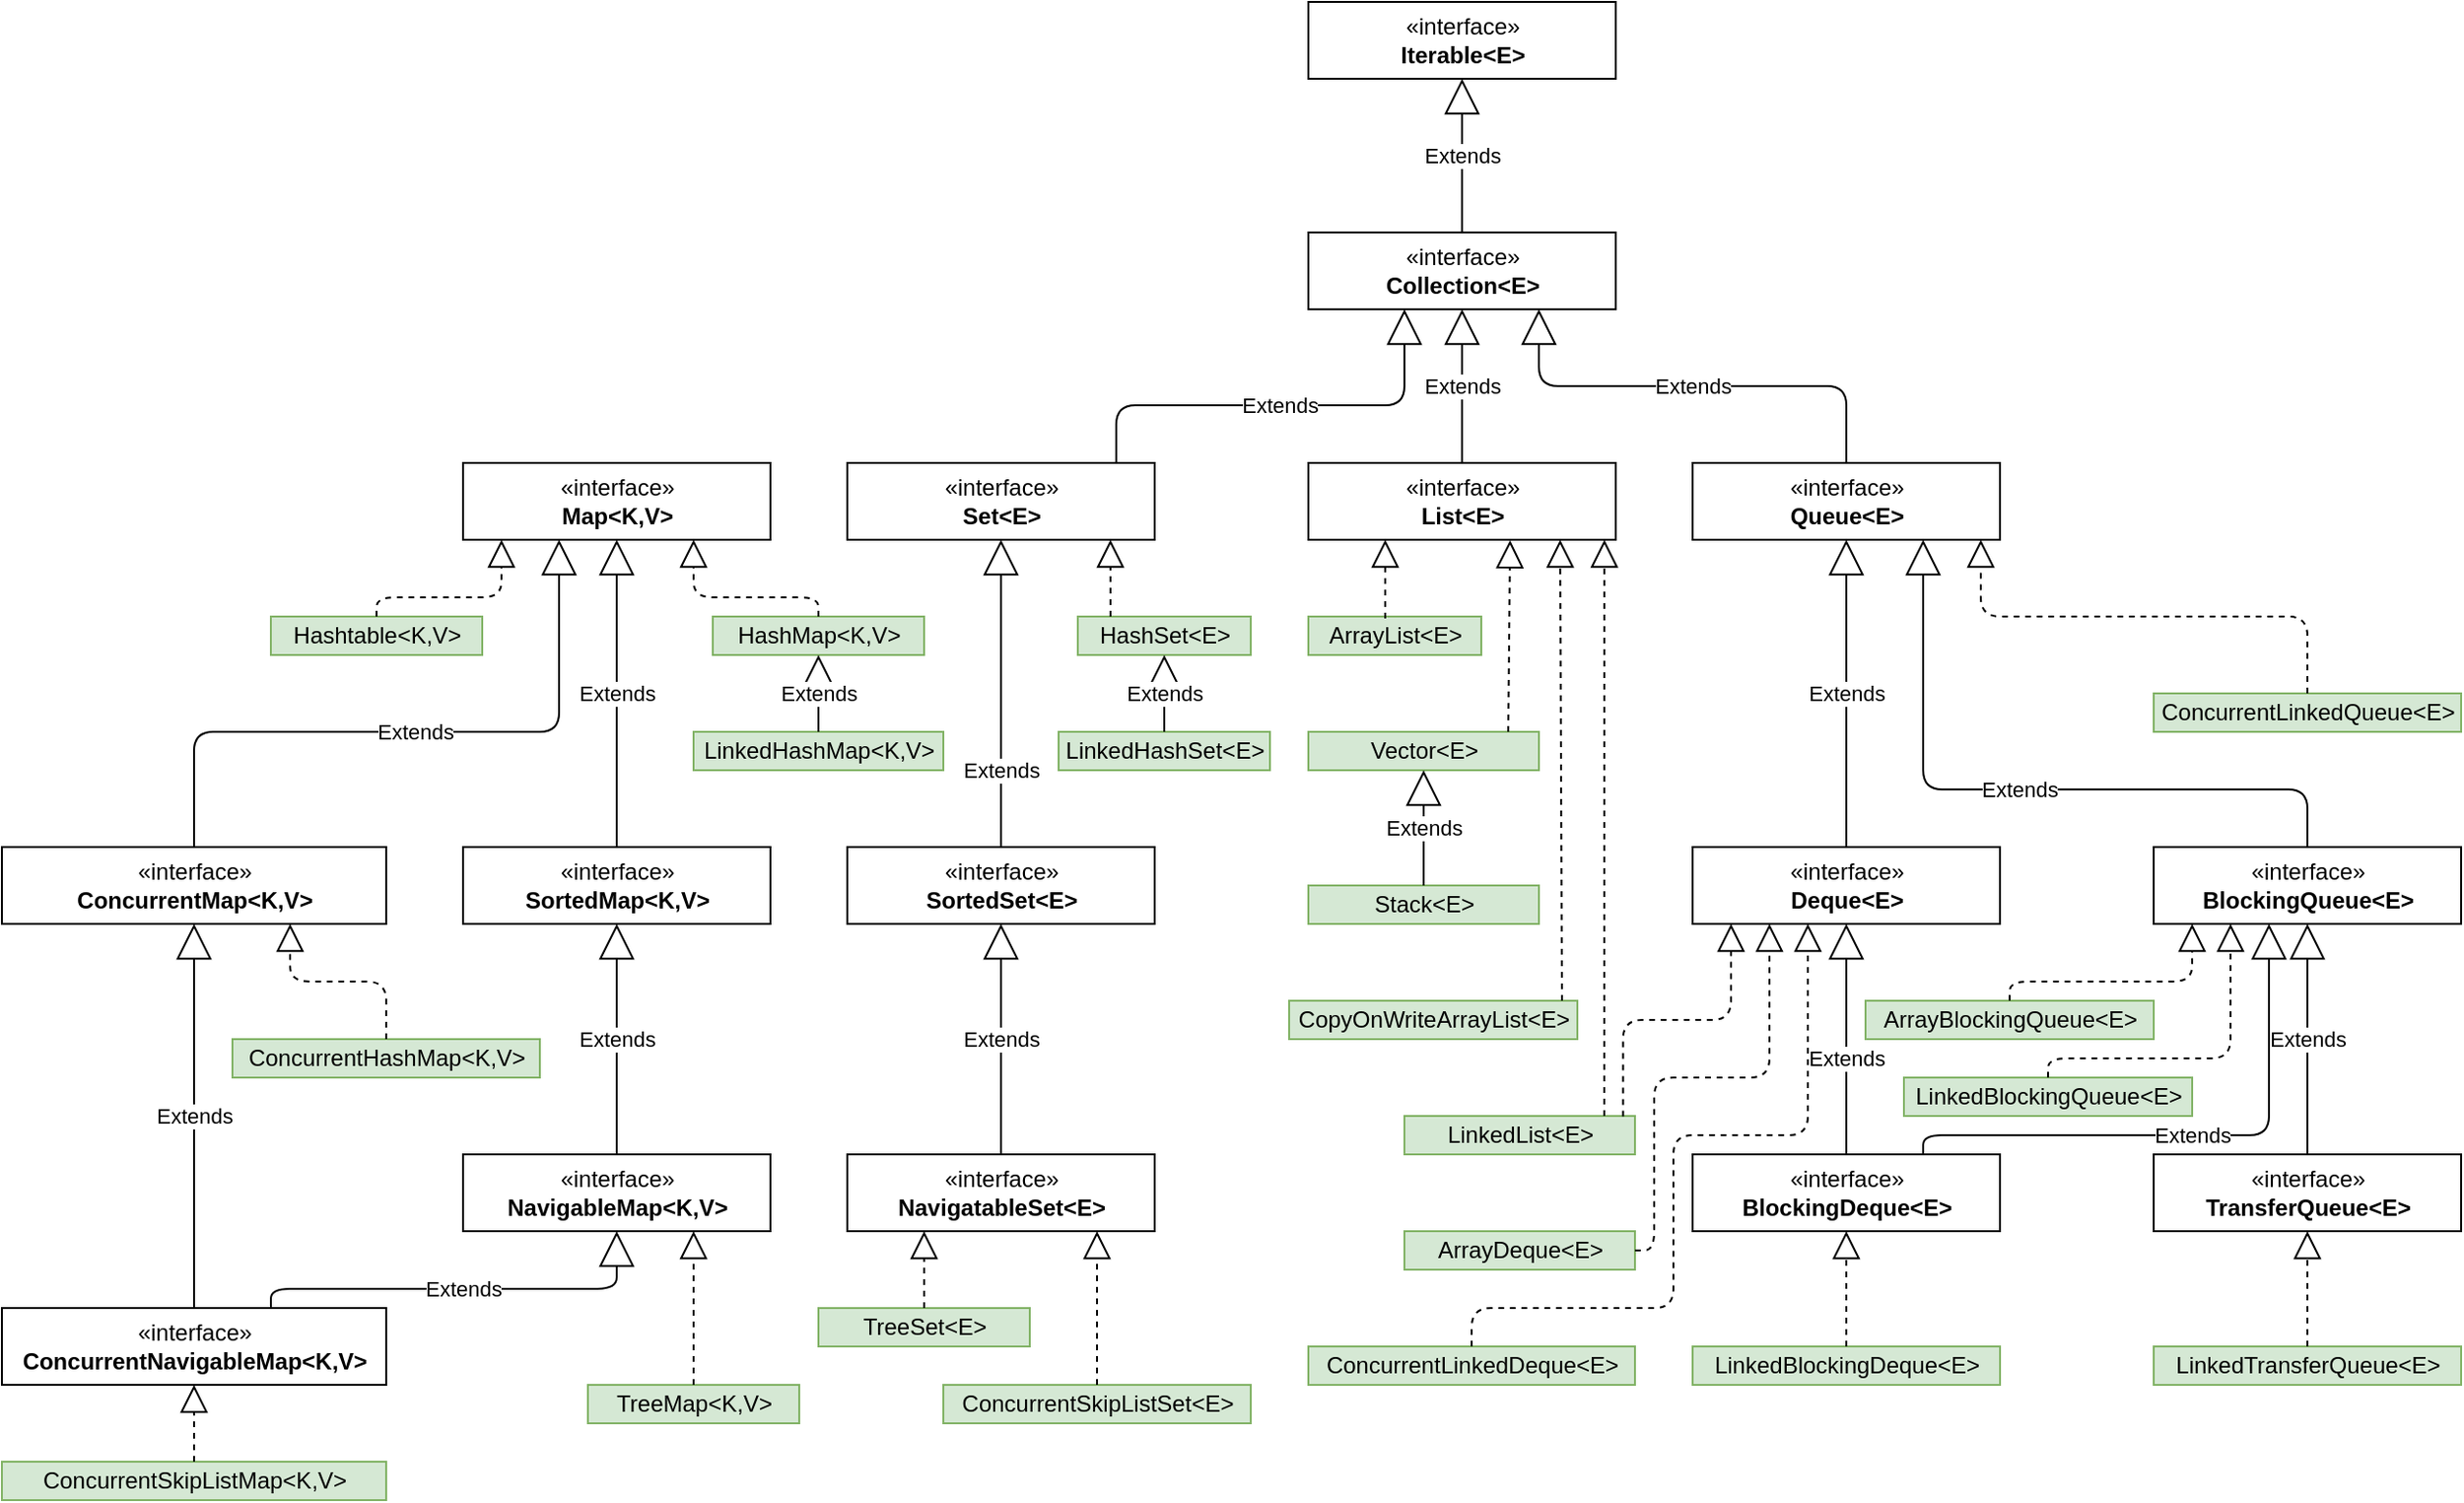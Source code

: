 <mxfile version="14.6.13" type="device"><diagram name="Page-1" id="c4acf3e9-155e-7222-9cf6-157b1a14988f"><mxGraphModel dx="1886" dy="1206" grid="1" gridSize="10" guides="1" tooltips="1" connect="1" arrows="1" fold="1" page="0" pageScale="1" pageWidth="850" pageHeight="1100" background="none" math="0" shadow="0"><root><mxCell id="0"/><mxCell id="1" parent="0"/><mxCell id="1TqUdsVa3ItKj9fFUl2J-1" value="«interface»&lt;br&gt;&lt;b&gt;Iterable&amp;lt;E&amp;gt;&lt;br&gt;&lt;/b&gt;" style="html=1;" parent="1" vertex="1"><mxGeometry x="80" y="-80" width="160" height="40" as="geometry"/></mxCell><mxCell id="1TqUdsVa3ItKj9fFUl2J-2" value="«interface»&lt;br&gt;&lt;b&gt;Collection&amp;lt;E&amp;gt;&lt;/b&gt;" style="html=1;" parent="1" vertex="1"><mxGeometry x="80" y="40" width="160" height="40" as="geometry"/></mxCell><mxCell id="1TqUdsVa3ItKj9fFUl2J-3" value="«interface»&lt;br&gt;&lt;b&gt;Map&amp;lt;K,V&amp;gt;&lt;/b&gt;" style="html=1;" parent="1" vertex="1"><mxGeometry x="-360" y="160" width="160" height="40" as="geometry"/></mxCell><mxCell id="1TqUdsVa3ItKj9fFUl2J-4" value="«interface»&lt;br&gt;&lt;b&gt;Set&amp;lt;E&amp;gt;&lt;/b&gt;" style="html=1;" parent="1" vertex="1"><mxGeometry x="-160" y="160" width="160" height="40" as="geometry"/></mxCell><mxCell id="1TqUdsVa3ItKj9fFUl2J-5" value="«interface»&lt;br&gt;&lt;b&gt;List&amp;lt;E&amp;gt;&lt;/b&gt;" style="html=1;" parent="1" vertex="1"><mxGeometry x="80" y="160" width="160" height="40" as="geometry"/></mxCell><mxCell id="1TqUdsVa3ItKj9fFUl2J-6" value="«interface»&lt;br&gt;&lt;b&gt;Queue&amp;lt;E&amp;gt;&lt;/b&gt;" style="html=1;" parent="1" vertex="1"><mxGeometry x="280" y="160" width="160" height="40" as="geometry"/></mxCell><mxCell id="1TqUdsVa3ItKj9fFUl2J-10" value="Extends" style="endArrow=block;endSize=16;endFill=0;html=1;" parent="1" source="1TqUdsVa3ItKj9fFUl2J-5" target="1TqUdsVa3ItKj9fFUl2J-2" edge="1"><mxGeometry width="160" relative="1" as="geometry"><mxPoint x="150" y="260" as="sourcePoint"/><mxPoint x="310" y="260" as="targetPoint"/></mxGeometry></mxCell><mxCell id="1TqUdsVa3ItKj9fFUl2J-12" value="Extends" style="endArrow=block;endSize=16;endFill=0;html=1;entryX=0.5;entryY=1;entryDx=0;entryDy=0;" parent="1" source="1TqUdsVa3ItKj9fFUl2J-2" target="1TqUdsVa3ItKj9fFUl2J-1" edge="1"><mxGeometry width="160" relative="1" as="geometry"><mxPoint x="180" y="60" as="sourcePoint"/><mxPoint x="310" y="260" as="targetPoint"/></mxGeometry></mxCell><mxCell id="1TqUdsVa3ItKj9fFUl2J-15" value="Extends" style="endArrow=block;endSize=16;endFill=0;html=1;edgeStyle=orthogonalEdgeStyle;" parent="1" source="1TqUdsVa3ItKj9fFUl2J-4" target="1TqUdsVa3ItKj9fFUl2J-2" edge="1"><mxGeometry width="160" relative="1" as="geometry"><mxPoint x="-60" y="270" as="sourcePoint"/><mxPoint x="120" y="110" as="targetPoint"/><Array as="points"><mxPoint x="-20" y="130"/><mxPoint x="130" y="130"/></Array></mxGeometry></mxCell><mxCell id="1TqUdsVa3ItKj9fFUl2J-17" value="Extends" style="endArrow=block;endSize=16;endFill=0;html=1;exitX=0.5;exitY=0;exitDx=0;exitDy=0;edgeStyle=orthogonalEdgeStyle;entryX=0.75;entryY=1;entryDx=0;entryDy=0;" parent="1" source="1TqUdsVa3ItKj9fFUl2J-6" target="1TqUdsVa3ItKj9fFUl2J-2" edge="1"><mxGeometry width="160" relative="1" as="geometry"><mxPoint x="-60" y="270" as="sourcePoint"/><mxPoint x="100" y="270" as="targetPoint"/></mxGeometry></mxCell><mxCell id="1TqUdsVa3ItKj9fFUl2J-18" value="«interface»&lt;br&gt;&lt;b&gt;ConcurrentMap&amp;lt;K,V&amp;gt;&lt;/b&gt;" style="html=1;" parent="1" vertex="1"><mxGeometry x="-600" y="360" width="200" height="40" as="geometry"/></mxCell><mxCell id="1TqUdsVa3ItKj9fFUl2J-20" value="«interface»&lt;br&gt;&lt;b&gt;SortedMap&amp;lt;K,V&amp;gt;&lt;/b&gt;" style="html=1;" parent="1" vertex="1"><mxGeometry x="-360" y="360" width="160" height="40" as="geometry"/></mxCell><mxCell id="1TqUdsVa3ItKj9fFUl2J-21" value="«interface»&lt;br&gt;&lt;b&gt;ConcurrentNavigableMap&amp;lt;K,V&amp;gt;&lt;/b&gt;" style="html=1;" parent="1" vertex="1"><mxGeometry x="-600" y="600" width="200" height="40" as="geometry"/></mxCell><mxCell id="1TqUdsVa3ItKj9fFUl2J-22" value="«interface»&lt;br&gt;&lt;b&gt;NavigableMap&amp;lt;K,V&amp;gt;&lt;/b&gt;" style="html=1;" parent="1" vertex="1"><mxGeometry x="-360" y="520" width="160" height="40" as="geometry"/></mxCell><mxCell id="1TqUdsVa3ItKj9fFUl2J-23" value="Extends" style="endArrow=block;endSize=16;endFill=0;html=1;exitX=0.5;exitY=0;exitDx=0;exitDy=0;" parent="1" source="1TqUdsVa3ItKj9fFUl2J-20" target="1TqUdsVa3ItKj9fFUl2J-3" edge="1"><mxGeometry width="160" relative="1" as="geometry"><mxPoint x="-100" y="310" as="sourcePoint"/><mxPoint x="60" y="310" as="targetPoint"/></mxGeometry></mxCell><mxCell id="1TqUdsVa3ItKj9fFUl2J-24" value="Extends" style="endArrow=block;endSize=16;endFill=0;html=1;edgeStyle=orthogonalEdgeStyle;" parent="1" source="1TqUdsVa3ItKj9fFUl2J-18" target="1TqUdsVa3ItKj9fFUl2J-3" edge="1"><mxGeometry width="160" relative="1" as="geometry"><mxPoint x="-270" y="370" as="sourcePoint"/><mxPoint x="-270" y="250" as="targetPoint"/><Array as="points"><mxPoint x="-500" y="300"/><mxPoint x="-310" y="300"/></Array></mxGeometry></mxCell><mxCell id="1TqUdsVa3ItKj9fFUl2J-26" value="Extends" style="endArrow=block;endSize=16;endFill=0;html=1;exitX=0.5;exitY=0;exitDx=0;exitDy=0;" parent="1" source="1TqUdsVa3ItKj9fFUl2J-22" target="1TqUdsVa3ItKj9fFUl2J-20" edge="1"><mxGeometry width="160" relative="1" as="geometry"><mxPoint x="-100" y="310" as="sourcePoint"/><mxPoint x="60" y="310" as="targetPoint"/></mxGeometry></mxCell><mxCell id="1TqUdsVa3ItKj9fFUl2J-27" value="Extends" style="endArrow=block;endSize=16;endFill=0;html=1;" parent="1" source="1TqUdsVa3ItKj9fFUl2J-21" target="1TqUdsVa3ItKj9fFUl2J-18" edge="1"><mxGeometry width="160" relative="1" as="geometry"><mxPoint x="-100" y="310" as="sourcePoint"/><mxPoint x="60" y="310" as="targetPoint"/></mxGeometry></mxCell><mxCell id="1TqUdsVa3ItKj9fFUl2J-29" value="Extends" style="endArrow=block;endSize=16;endFill=0;html=1;edgeStyle=orthogonalEdgeStyle;" parent="1" source="1TqUdsVa3ItKj9fFUl2J-21" target="1TqUdsVa3ItKj9fFUl2J-22" edge="1"><mxGeometry width="160" relative="1" as="geometry"><mxPoint x="-100" y="310" as="sourcePoint"/><mxPoint x="60" y="310" as="targetPoint"/><Array as="points"><mxPoint x="-460" y="590"/><mxPoint x="-280" y="590"/></Array></mxGeometry></mxCell><mxCell id="1TqUdsVa3ItKj9fFUl2J-30" value="«interface»&lt;br&gt;&lt;b&gt;SortedSet&amp;lt;E&amp;gt;&lt;/b&gt;" style="html=1;" parent="1" vertex="1"><mxGeometry x="-160" y="360" width="160" height="40" as="geometry"/></mxCell><mxCell id="1TqUdsVa3ItKj9fFUl2J-31" value="«interface»&lt;br&gt;&lt;b&gt;NavigatableSet&amp;lt;E&amp;gt;&lt;/b&gt;" style="html=1;" parent="1" vertex="1"><mxGeometry x="-160" y="520" width="160" height="40" as="geometry"/></mxCell><mxCell id="1TqUdsVa3ItKj9fFUl2J-32" value="Extends" style="endArrow=block;endSize=16;endFill=0;html=1;" parent="1" source="1TqUdsVa3ItKj9fFUl2J-30" target="1TqUdsVa3ItKj9fFUl2J-4" edge="1"><mxGeometry x="-0.5" width="160" relative="1" as="geometry"><mxPoint x="-270" y="370" as="sourcePoint"/><mxPoint x="-270" y="250" as="targetPoint"/><mxPoint as="offset"/></mxGeometry></mxCell><mxCell id="1TqUdsVa3ItKj9fFUl2J-33" value="Extends" style="endArrow=block;endSize=16;endFill=0;html=1;" parent="1" source="1TqUdsVa3ItKj9fFUl2J-31" target="1TqUdsVa3ItKj9fFUl2J-30" edge="1"><mxGeometry width="160" relative="1" as="geometry"><mxPoint x="-260" y="380" as="sourcePoint"/><mxPoint x="-260" y="260" as="targetPoint"/></mxGeometry></mxCell><mxCell id="1TqUdsVa3ItKj9fFUl2J-34" value="«interface»&lt;br&gt;&lt;b&gt;Deque&amp;lt;E&amp;gt;&lt;/b&gt;" style="html=1;" parent="1" vertex="1"><mxGeometry x="280" y="360" width="160" height="40" as="geometry"/></mxCell><mxCell id="1TqUdsVa3ItKj9fFUl2J-35" value="«interface»&lt;br&gt;&lt;b&gt;BlockingDeque&amp;lt;E&amp;gt;&lt;/b&gt;" style="html=1;" parent="1" vertex="1"><mxGeometry x="280" y="520" width="160" height="40" as="geometry"/></mxCell><mxCell id="1TqUdsVa3ItKj9fFUl2J-36" value="«interface»&lt;br&gt;&lt;b&gt;BlockingQueue&amp;lt;E&amp;gt;&lt;/b&gt;" style="html=1;" parent="1" vertex="1"><mxGeometry x="520" y="360" width="160" height="40" as="geometry"/></mxCell><mxCell id="1TqUdsVa3ItKj9fFUl2J-37" value="«interface»&lt;br&gt;&lt;b&gt;TransferQueue&amp;lt;E&amp;gt;&lt;/b&gt;" style="html=1;" parent="1" vertex="1"><mxGeometry x="520" y="520" width="160" height="40" as="geometry"/></mxCell><mxCell id="1TqUdsVa3ItKj9fFUl2J-38" value="Extends" style="endArrow=block;endSize=16;endFill=0;html=1;" parent="1" source="1TqUdsVa3ItKj9fFUl2J-34" target="1TqUdsVa3ItKj9fFUl2J-6" edge="1"><mxGeometry width="160" relative="1" as="geometry"><mxPoint x="-30" y="370" as="sourcePoint"/><mxPoint x="-30" y="250" as="targetPoint"/></mxGeometry></mxCell><mxCell id="1TqUdsVa3ItKj9fFUl2J-39" value="Extends" style="endArrow=block;endSize=16;endFill=0;html=1;" parent="1" source="1TqUdsVa3ItKj9fFUl2J-35" target="1TqUdsVa3ItKj9fFUl2J-34" edge="1"><mxGeometry x="-0.167" width="160" relative="1" as="geometry"><mxPoint x="370" y="370" as="sourcePoint"/><mxPoint x="370" y="380" as="targetPoint"/><mxPoint as="offset"/></mxGeometry></mxCell><mxCell id="1TqUdsVa3ItKj9fFUl2J-40" value="Extends" style="endArrow=block;endSize=16;endFill=0;html=1;entryX=0.75;entryY=1;entryDx=0;entryDy=0;edgeStyle=orthogonalEdgeStyle;" parent="1" source="1TqUdsVa3ItKj9fFUl2J-36" target="1TqUdsVa3ItKj9fFUl2J-6" edge="1"><mxGeometry width="160" relative="1" as="geometry"><mxPoint x="370" y="530" as="sourcePoint"/><mxPoint x="370" y="410" as="targetPoint"/><Array as="points"><mxPoint x="600" y="330"/><mxPoint x="400" y="330"/></Array></mxGeometry></mxCell><mxCell id="1TqUdsVa3ItKj9fFUl2J-41" value="Extends" style="endArrow=block;endSize=16;endFill=0;html=1;" parent="1" source="1TqUdsVa3ItKj9fFUl2J-37" target="1TqUdsVa3ItKj9fFUl2J-36" edge="1"><mxGeometry width="160" relative="1" as="geometry"><mxPoint x="410" y="370" as="sourcePoint"/><mxPoint x="410" y="250" as="targetPoint"/></mxGeometry></mxCell><mxCell id="1TqUdsVa3ItKj9fFUl2J-43" value="Extends" style="endArrow=block;endSize=16;endFill=0;html=1;edgeStyle=orthogonalEdgeStyle;" parent="1" source="1TqUdsVa3ItKj9fFUl2J-35" target="1TqUdsVa3ItKj9fFUl2J-36" edge="1"><mxGeometry width="160" relative="1" as="geometry"><mxPoint x="170" y="490" as="sourcePoint"/><mxPoint x="330" y="490" as="targetPoint"/><Array as="points"><mxPoint x="400" y="510"/><mxPoint x="580" y="510"/></Array></mxGeometry></mxCell><mxCell id="1TqUdsVa3ItKj9fFUl2J-45" value="ArrayList&amp;lt;E&amp;gt;" style="html=1;fillColor=#d5e8d4;strokeColor=#82b366;" parent="1" vertex="1"><mxGeometry x="80" y="240" width="90" height="20" as="geometry"/></mxCell><mxCell id="1TqUdsVa3ItKj9fFUl2J-46" value="" style="endArrow=block;dashed=1;endFill=0;endSize=12;html=1;entryX=0.25;entryY=1;entryDx=0;entryDy=0;" parent="1" target="1TqUdsVa3ItKj9fFUl2J-5" edge="1"><mxGeometry width="160" relative="1" as="geometry"><mxPoint x="120" y="241" as="sourcePoint"/><mxPoint x="100" y="270" as="targetPoint"/></mxGeometry></mxCell><mxCell id="1TqUdsVa3ItKj9fFUl2J-47" value="Vector&amp;lt;E&amp;gt;" style="html=1;fillColor=#d5e8d4;strokeColor=#82b366;" parent="1" vertex="1"><mxGeometry x="80" y="300" width="120" height="20" as="geometry"/></mxCell><mxCell id="1TqUdsVa3ItKj9fFUl2J-49" value="Stack&amp;lt;E&amp;gt;" style="html=1;fillColor=#d5e8d4;strokeColor=#82b366;" parent="1" vertex="1"><mxGeometry x="80" y="380" width="120" height="20" as="geometry"/></mxCell><mxCell id="1TqUdsVa3ItKj9fFUl2J-51" value="Extends" style="endArrow=block;endSize=16;endFill=0;html=1;" parent="1" source="1TqUdsVa3ItKj9fFUl2J-49" target="1TqUdsVa3ItKj9fFUl2J-47" edge="1"><mxGeometry width="160" relative="1" as="geometry"><mxPoint x="-60" y="310" as="sourcePoint"/><mxPoint x="100" y="310" as="targetPoint"/><mxPoint as="offset"/></mxGeometry></mxCell><mxCell id="1TqUdsVa3ItKj9fFUl2J-52" value="CopyOnWriteArrayList&amp;lt;E&amp;gt;" style="html=1;fillColor=#d5e8d4;strokeColor=#82b366;" parent="1" vertex="1"><mxGeometry x="70" y="440" width="150" height="20" as="geometry"/></mxCell><mxCell id="1TqUdsVa3ItKj9fFUl2J-53" value="LinkedList&amp;lt;E&amp;gt;" style="html=1;fillColor=#d5e8d4;strokeColor=#82b366;" parent="1" vertex="1"><mxGeometry x="130" y="500" width="120" height="20" as="geometry"/></mxCell><mxCell id="1TqUdsVa3ItKj9fFUl2J-58" value="" style="endArrow=block;dashed=1;endFill=0;endSize=12;html=1;entryX=0.565;entryY=1.007;entryDx=0;entryDy=0;entryPerimeter=0;exitX=0.867;exitY=0;exitDx=0;exitDy=0;exitPerimeter=0;" parent="1" source="1TqUdsVa3ItKj9fFUl2J-47" edge="1"><mxGeometry width="160" relative="1" as="geometry"><mxPoint x="185" y="280" as="sourcePoint"/><mxPoint x="185" y="200.28" as="targetPoint"/><Array as="points"/></mxGeometry></mxCell><mxCell id="1TqUdsVa3ItKj9fFUl2J-59" value="" style="endArrow=block;dashed=1;endFill=0;endSize=12;html=1;entryX=0.819;entryY=1;entryDx=0;entryDy=0;entryPerimeter=0;" parent="1" target="1TqUdsVa3ItKj9fFUl2J-5" edge="1"><mxGeometry width="160" relative="1" as="geometry"><mxPoint x="212" y="440" as="sourcePoint"/><mxPoint x="212" y="240.84" as="targetPoint"/></mxGeometry></mxCell><mxCell id="1TqUdsVa3ItKj9fFUl2J-60" value="" style="endArrow=block;dashed=1;endFill=0;endSize=12;html=1;entryX=0.963;entryY=1;entryDx=0;entryDy=0;entryPerimeter=0;exitX=0.866;exitY=0;exitDx=0;exitDy=0;exitPerimeter=0;" parent="1" target="1TqUdsVa3ItKj9fFUl2J-5" edge="1"><mxGeometry width="160" relative="1" as="geometry"><mxPoint x="234" y="500" as="sourcePoint"/><mxPoint x="234" y="240.28" as="targetPoint"/></mxGeometry></mxCell><mxCell id="1TqUdsVa3ItKj9fFUl2J-61" value="" style="endArrow=block;dashed=1;endFill=0;endSize=12;html=1;exitX=0.865;exitY=0.014;exitDx=0;exitDy=0;exitPerimeter=0;edgeStyle=orthogonalEdgeStyle;" parent="1" target="1TqUdsVa3ItKj9fFUl2J-34" edge="1"><mxGeometry width="160" relative="1" as="geometry"><mxPoint x="243.8" y="500.28" as="sourcePoint"/><mxPoint x="310.029" y="400" as="targetPoint"/><Array as="points"><mxPoint x="244" y="450"/><mxPoint x="300" y="450"/></Array></mxGeometry></mxCell><mxCell id="1TqUdsVa3ItKj9fFUl2J-62" value="ConcurrentLinkedDeque&amp;lt;E&amp;gt;" style="html=1;fillColor=#d5e8d4;strokeColor=#82b366;" parent="1" vertex="1"><mxGeometry x="80" y="620" width="170" height="20" as="geometry"/></mxCell><mxCell id="1TqUdsVa3ItKj9fFUl2J-63" value="" style="endArrow=block;dashed=1;endFill=0;endSize=12;html=1;edgeStyle=orthogonalEdgeStyle;" parent="1" source="1TqUdsVa3ItKj9fFUl2J-62" target="1TqUdsVa3ItKj9fFUl2J-34" edge="1"><mxGeometry width="160" relative="1" as="geometry"><mxPoint x="110" y="450" as="sourcePoint"/><mxPoint x="270" y="450" as="targetPoint"/><Array as="points"><mxPoint x="165" y="600"/><mxPoint x="270" y="600"/><mxPoint x="270" y="510"/><mxPoint x="340" y="510"/></Array></mxGeometry></mxCell><mxCell id="1TqUdsVa3ItKj9fFUl2J-64" value="ConcurrentLinkedQueue&amp;lt;E&amp;gt;" style="html=1;fillColor=#d5e8d4;strokeColor=#82b366;" parent="1" vertex="1"><mxGeometry x="520" y="280" width="160" height="20" as="geometry"/></mxCell><mxCell id="1TqUdsVa3ItKj9fFUl2J-66" value="ArrayBlockingQueue&amp;lt;E&amp;gt;" style="html=1;fillColor=#d5e8d4;strokeColor=#82b366;" parent="1" vertex="1"><mxGeometry x="370" y="440" width="150" height="20" as="geometry"/></mxCell><mxCell id="1TqUdsVa3ItKj9fFUl2J-67" value="" style="endArrow=block;dashed=1;endFill=0;endSize=12;html=1;edgeStyle=orthogonalEdgeStyle;" parent="1" source="1TqUdsVa3ItKj9fFUl2J-64" target="1TqUdsVa3ItKj9fFUl2J-6" edge="1"><mxGeometry width="160" relative="1" as="geometry"><mxPoint x="690" y="220" as="sourcePoint"/><mxPoint x="210" y="370" as="targetPoint"/><Array as="points"><mxPoint x="600" y="240"/><mxPoint x="430" y="240"/></Array></mxGeometry></mxCell><mxCell id="1TqUdsVa3ItKj9fFUl2J-68" value="LinkedBlockingQueue&amp;lt;E&amp;gt;" style="html=1;fillColor=#d5e8d4;strokeColor=#82b366;" parent="1" vertex="1"><mxGeometry x="390" y="480" width="150" height="20" as="geometry"/></mxCell><mxCell id="1TqUdsVa3ItKj9fFUl2J-70" value="" style="endArrow=block;dashed=1;endFill=0;endSize=12;html=1;edgeStyle=orthogonalEdgeStyle;" parent="1" source="1TqUdsVa3ItKj9fFUl2J-68" target="1TqUdsVa3ItKj9fFUl2J-36" edge="1"><mxGeometry width="160" relative="1" as="geometry"><mxPoint x="50" y="410" as="sourcePoint"/><mxPoint x="210" y="410" as="targetPoint"/><Array as="points"><mxPoint x="465" y="470"/><mxPoint x="560" y="470"/></Array></mxGeometry></mxCell><mxCell id="1TqUdsVa3ItKj9fFUl2J-71" value="" style="endArrow=block;dashed=1;endFill=0;endSize=12;html=1;exitX=0.5;exitY=0;exitDx=0;exitDy=0;edgeStyle=orthogonalEdgeStyle;" parent="1" source="1TqUdsVa3ItKj9fFUl2J-66" target="1TqUdsVa3ItKj9fFUl2J-36" edge="1"><mxGeometry width="160" relative="1" as="geometry"><mxPoint x="50" y="410" as="sourcePoint"/><mxPoint x="530" y="380" as="targetPoint"/><Array as="points"><mxPoint x="445" y="430"/><mxPoint x="540" y="430"/></Array></mxGeometry></mxCell><mxCell id="1TqUdsVa3ItKj9fFUl2J-72" value="LinkedBlockingDeque&amp;lt;E&amp;gt;" style="html=1;fillColor=#d5e8d4;strokeColor=#82b366;" parent="1" vertex="1"><mxGeometry x="280" y="620" width="160" height="20" as="geometry"/></mxCell><mxCell id="1TqUdsVa3ItKj9fFUl2J-73" value="" style="endArrow=block;dashed=1;endFill=0;endSize=12;html=1;" parent="1" source="1TqUdsVa3ItKj9fFUl2J-72" target="1TqUdsVa3ItKj9fFUl2J-35" edge="1"><mxGeometry width="160" relative="1" as="geometry"><mxPoint x="50" y="410" as="sourcePoint"/><mxPoint x="210" y="410" as="targetPoint"/></mxGeometry></mxCell><mxCell id="1TqUdsVa3ItKj9fFUl2J-74" value="LinkedTransferQueue&amp;lt;E&amp;gt;" style="html=1;fillColor=#d5e8d4;strokeColor=#82b366;" parent="1" vertex="1"><mxGeometry x="520" y="620" width="160" height="20" as="geometry"/></mxCell><mxCell id="1TqUdsVa3ItKj9fFUl2J-75" value="" style="endArrow=block;dashed=1;endFill=0;endSize=12;html=1;exitX=0.5;exitY=0;exitDx=0;exitDy=0;" parent="1" source="1TqUdsVa3ItKj9fFUl2J-74" target="1TqUdsVa3ItKj9fFUl2J-37" edge="1"><mxGeometry width="160" relative="1" as="geometry"><mxPoint x="50" y="410" as="sourcePoint"/><mxPoint x="210" y="410" as="targetPoint"/></mxGeometry></mxCell><mxCell id="1TqUdsVa3ItKj9fFUl2J-76" value="HashSet&amp;lt;E&amp;gt;" style="html=1;fillColor=#d5e8d4;strokeColor=#82b366;" parent="1" vertex="1"><mxGeometry x="-40" y="240" width="90" height="20" as="geometry"/></mxCell><mxCell id="1TqUdsVa3ItKj9fFUl2J-77" value="LinkedHashSet&amp;lt;E&amp;gt;" style="html=1;fillColor=#d5e8d4;strokeColor=#82b366;" parent="1" vertex="1"><mxGeometry x="-50" y="300" width="110" height="20" as="geometry"/></mxCell><mxCell id="1TqUdsVa3ItKj9fFUl2J-81" value="" style="endArrow=block;dashed=1;endFill=0;endSize=12;html=1;entryX=0.856;entryY=1;entryDx=0;entryDy=0;entryPerimeter=0;" parent="1" target="1TqUdsVa3ItKj9fFUl2J-4" edge="1"><mxGeometry width="160" relative="1" as="geometry"><mxPoint x="-23" y="240" as="sourcePoint"/><mxPoint x="190" y="270" as="targetPoint"/></mxGeometry></mxCell><mxCell id="1TqUdsVa3ItKj9fFUl2J-82" value="Extends" style="endArrow=block;endSize=16;endFill=0;html=1;entryX=0.5;entryY=1;entryDx=0;entryDy=0;exitX=0.5;exitY=0;exitDx=0;exitDy=0;" parent="1" source="1TqUdsVa3ItKj9fFUl2J-77" target="1TqUdsVa3ItKj9fFUl2J-76" edge="1"><mxGeometry width="160" relative="1" as="geometry"><mxPoint x="30" y="270" as="sourcePoint"/><mxPoint x="190" y="270" as="targetPoint"/></mxGeometry></mxCell><mxCell id="1TqUdsVa3ItKj9fFUl2J-83" value="HashMap&amp;lt;K,V&amp;gt;" style="html=1;fillColor=#d5e8d4;strokeColor=#82b366;" parent="1" vertex="1"><mxGeometry x="-230" y="240" width="110" height="20" as="geometry"/></mxCell><mxCell id="1TqUdsVa3ItKj9fFUl2J-84" value="LinkedHashMap&amp;lt;K,V&amp;gt;" style="html=1;fillColor=#d5e8d4;strokeColor=#82b366;" parent="1" vertex="1"><mxGeometry x="-240" y="300" width="130" height="20" as="geometry"/></mxCell><mxCell id="1TqUdsVa3ItKj9fFUl2J-86" value="Extends" style="endArrow=block;endSize=16;endFill=0;html=1;entryX=0.5;entryY=1;entryDx=0;entryDy=0;" parent="1" source="1TqUdsVa3ItKj9fFUl2J-84" target="1TqUdsVa3ItKj9fFUl2J-83" edge="1"><mxGeometry width="160" relative="1" as="geometry"><mxPoint x="30" y="270" as="sourcePoint"/><mxPoint x="190" y="270" as="targetPoint"/></mxGeometry></mxCell><mxCell id="1TqUdsVa3ItKj9fFUl2J-88" value="" style="endArrow=block;dashed=1;endFill=0;endSize=12;html=1;edgeStyle=orthogonalEdgeStyle;entryX=0.75;entryY=1;entryDx=0;entryDy=0;" parent="1" source="1TqUdsVa3ItKj9fFUl2J-83" target="1TqUdsVa3ItKj9fFUl2J-3" edge="1"><mxGeometry width="160" relative="1" as="geometry"><mxPoint x="30" y="270" as="sourcePoint"/><mxPoint x="190" y="270" as="targetPoint"/><Array as="points"><mxPoint x="-175" y="230"/><mxPoint x="-240" y="230"/></Array></mxGeometry></mxCell><mxCell id="1TqUdsVa3ItKj9fFUl2J-89" value="Hashtable&amp;lt;K,V&amp;gt;" style="html=1;fillColor=#d5e8d4;strokeColor=#82b366;" parent="1" vertex="1"><mxGeometry x="-460" y="240" width="110" height="20" as="geometry"/></mxCell><mxCell id="1TqUdsVa3ItKj9fFUl2J-90" value="" style="endArrow=block;dashed=1;endFill=0;endSize=12;html=1;edgeStyle=orthogonalEdgeStyle;" parent="1" source="1TqUdsVa3ItKj9fFUl2J-89" target="1TqUdsVa3ItKj9fFUl2J-3" edge="1"><mxGeometry width="160" relative="1" as="geometry"><mxPoint x="30" y="270" as="sourcePoint"/><mxPoint x="190" y="270" as="targetPoint"/><Array as="points"><mxPoint x="-405" y="230"/><mxPoint x="-340" y="230"/></Array></mxGeometry></mxCell><mxCell id="1TqUdsVa3ItKj9fFUl2J-91" value="ConcurrentHashMap&amp;lt;K,V&amp;gt;" style="html=1;fillColor=#d5e8d4;strokeColor=#82b366;" parent="1" vertex="1"><mxGeometry x="-480" y="460" width="160" height="20" as="geometry"/></mxCell><mxCell id="1TqUdsVa3ItKj9fFUl2J-92" value="ConcurrentSkipListSet&amp;lt;E&amp;gt;" style="html=1;fillColor=#d5e8d4;strokeColor=#82b366;" parent="1" vertex="1"><mxGeometry x="-110" y="640" width="160" height="20" as="geometry"/></mxCell><mxCell id="1TqUdsVa3ItKj9fFUl2J-93" value="TreeSet&amp;lt;E&amp;gt;" style="html=1;fillColor=#d5e8d4;strokeColor=#82b366;" parent="1" vertex="1"><mxGeometry x="-175" y="600" width="110" height="20" as="geometry"/></mxCell><mxCell id="1TqUdsVa3ItKj9fFUl2J-95" value="" style="endArrow=block;dashed=1;endFill=0;endSize=12;html=1;entryX=0.25;entryY=1;entryDx=0;entryDy=0;" parent="1" source="1TqUdsVa3ItKj9fFUl2J-93" target="1TqUdsVa3ItKj9fFUl2J-31" edge="1"><mxGeometry width="160" relative="1" as="geometry"><mxPoint x="-130" y="620" as="sourcePoint"/><mxPoint x="-107" y="561" as="targetPoint"/></mxGeometry></mxCell><mxCell id="1TqUdsVa3ItKj9fFUl2J-96" value="" style="endArrow=block;dashed=1;endFill=0;endSize=12;html=1;" parent="1" source="1TqUdsVa3ItKj9fFUl2J-92" edge="1"><mxGeometry width="160" relative="1" as="geometry"><mxPoint x="30" y="270" as="sourcePoint"/><mxPoint x="-30" y="560" as="targetPoint"/></mxGeometry></mxCell><mxCell id="1TqUdsVa3ItKj9fFUl2J-97" value="TreeMap&amp;lt;K,V&amp;gt;" style="html=1;fillColor=#d5e8d4;strokeColor=#82b366;" parent="1" vertex="1"><mxGeometry x="-295" y="640" width="110" height="20" as="geometry"/></mxCell><mxCell id="1TqUdsVa3ItKj9fFUl2J-98" value="" style="endArrow=block;dashed=1;endFill=0;endSize=12;html=1;entryX=0.75;entryY=1;entryDx=0;entryDy=0;" parent="1" source="1TqUdsVa3ItKj9fFUl2J-97" target="1TqUdsVa3ItKj9fFUl2J-22" edge="1"><mxGeometry width="160" relative="1" as="geometry"><mxPoint x="30" y="270" as="sourcePoint"/><mxPoint x="190" y="270" as="targetPoint"/></mxGeometry></mxCell><mxCell id="1TqUdsVa3ItKj9fFUl2J-99" value="" style="endArrow=block;dashed=1;endFill=0;endSize=12;html=1;edgeStyle=orthogonalEdgeStyle;" parent="1" source="1TqUdsVa3ItKj9fFUl2J-91" target="1TqUdsVa3ItKj9fFUl2J-18" edge="1"><mxGeometry width="160" relative="1" as="geometry"><mxPoint x="-440" y="457" as="sourcePoint"/><mxPoint x="-450" y="390" as="targetPoint"/><Array as="points"><mxPoint x="-400" y="430"/><mxPoint x="-450" y="430"/></Array></mxGeometry></mxCell><mxCell id="1TqUdsVa3ItKj9fFUl2J-100" value="ConcurrentSkipListMap&amp;lt;K,V&amp;gt;" style="html=1;fillColor=#d5e8d4;strokeColor=#82b366;" parent="1" vertex="1"><mxGeometry x="-600" y="680" width="200" height="20" as="geometry"/></mxCell><mxCell id="1TqUdsVa3ItKj9fFUl2J-101" value="" style="endArrow=block;dashed=1;endFill=0;endSize=12;html=1;" parent="1" source="1TqUdsVa3ItKj9fFUl2J-100" target="1TqUdsVa3ItKj9fFUl2J-21" edge="1"><mxGeometry width="160" relative="1" as="geometry"><mxPoint y="490" as="sourcePoint"/><mxPoint x="160" y="490" as="targetPoint"/></mxGeometry></mxCell><mxCell id="WKmmr5UNB4_-3LRlpvsz-2" value="ArrayDeque&amp;lt;E&amp;gt;" style="html=1;fillColor=#d5e8d4;strokeColor=#82b366;" parent="1" vertex="1"><mxGeometry x="130" y="560" width="120" height="20" as="geometry"/></mxCell><mxCell id="WKmmr5UNB4_-3LRlpvsz-3" value="" style="endArrow=block;dashed=1;endFill=0;endSize=12;html=1;edgeStyle=orthogonalEdgeStyle;" parent="1" source="WKmmr5UNB4_-3LRlpvsz-2" target="1TqUdsVa3ItKj9fFUl2J-34" edge="1"><mxGeometry width="160" relative="1" as="geometry"><mxPoint x="40" y="320" as="sourcePoint"/><mxPoint x="200" y="320" as="targetPoint"/><Array as="points"><mxPoint x="260" y="570"/><mxPoint x="260" y="480"/><mxPoint x="320" y="480"/></Array></mxGeometry></mxCell></root></mxGraphModel></diagram></mxfile>